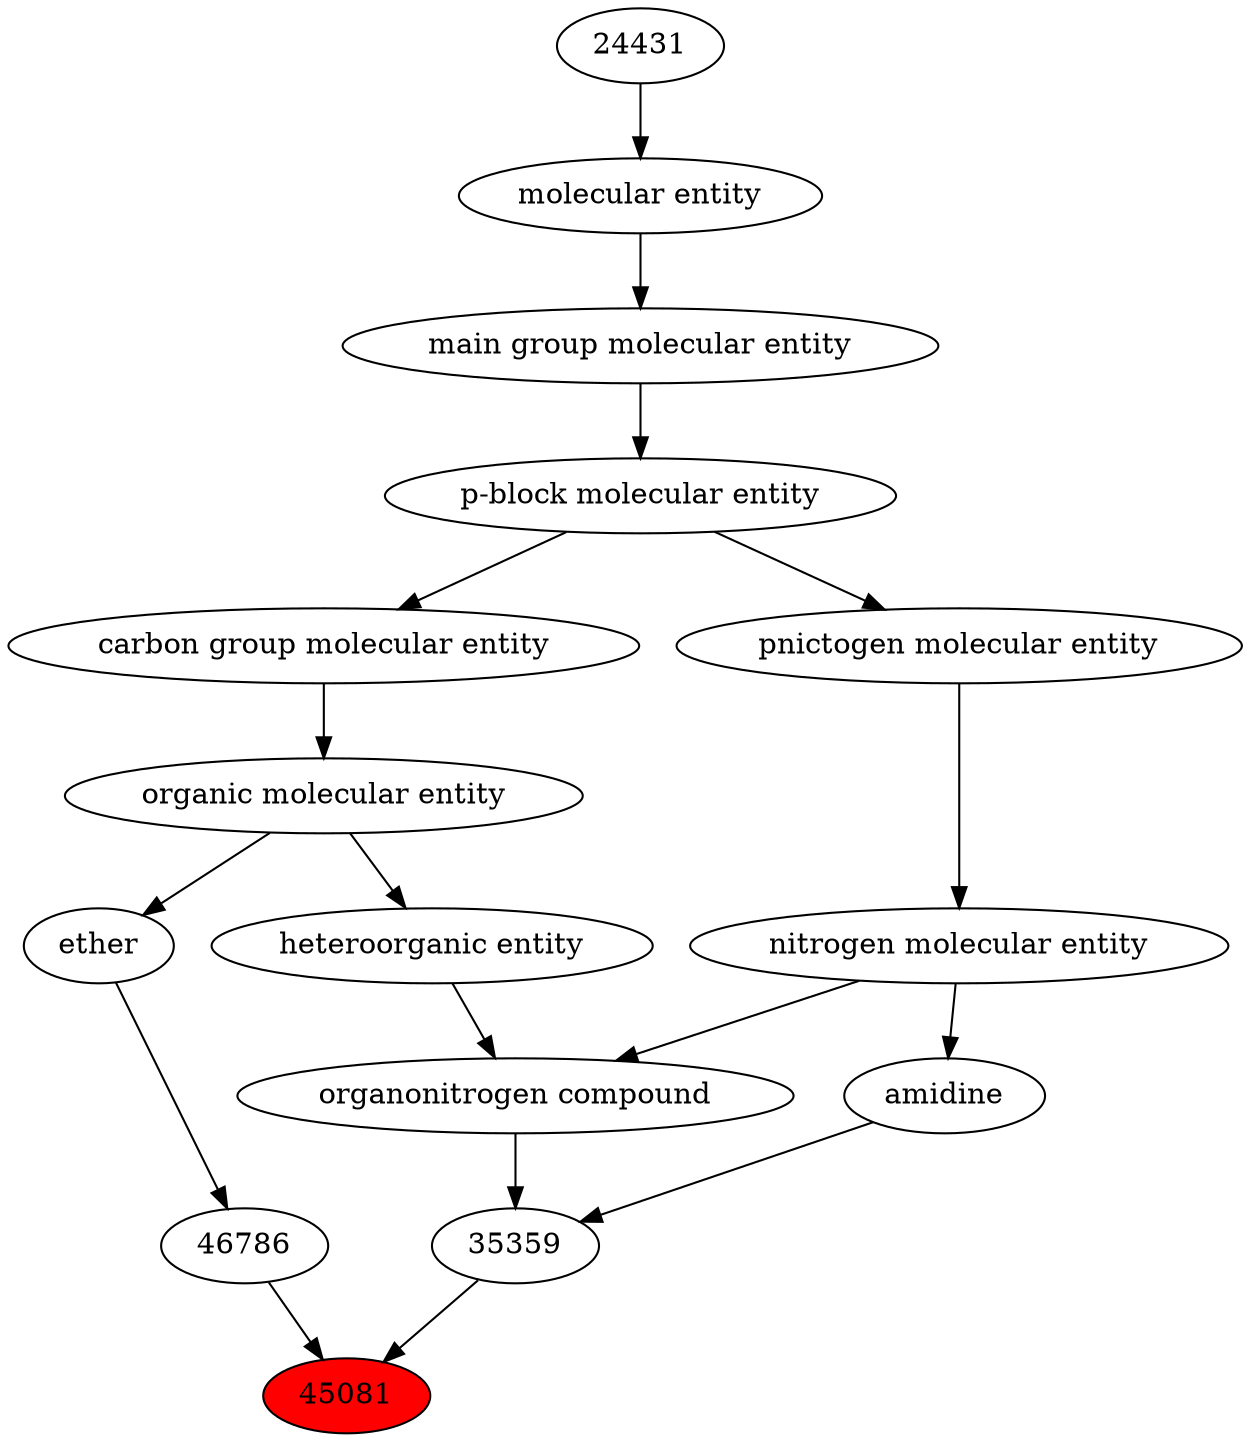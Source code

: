 digraph tree{ 
45081 [label="45081" fillcolor=red style=filled]
46786 -> 45081
35359 -> 45081
46786 [label="46786"]
25698 -> 46786
35359 [label="35359"]
35352 -> 35359
2634 -> 35359
25698 [label="ether"]
50860 -> 25698
35352 [label="organonitrogen compound"]
51143 -> 35352
33285 -> 35352
2634 [label="amidine"]
51143 -> 2634
50860 [label="organic molecular entity"]
33582 -> 50860
51143 [label="nitrogen molecular entity"]
33302 -> 51143
33285 [label="heteroorganic entity"]
50860 -> 33285
33582 [label="carbon group molecular entity"]
33675 -> 33582
33302 [label="pnictogen molecular entity"]
33675 -> 33302
33675 [label="p-block molecular entity"]
33579 -> 33675
33579 [label="main group molecular entity"]
23367 -> 33579
23367 [label="molecular entity"]
24431 -> 23367
24431 [label="24431"]
}